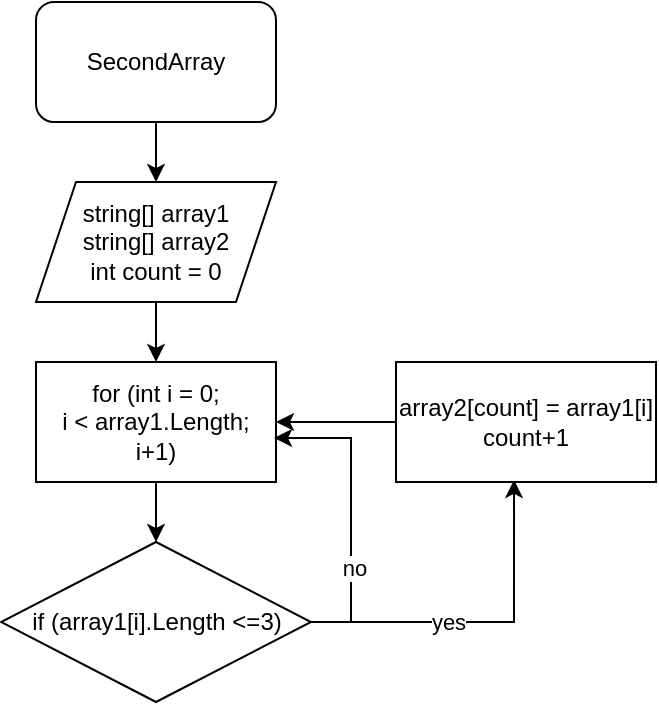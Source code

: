 <mxfile version="20.8.14" type="device"><diagram name="Страница 1" id="c-vTM8fA5gZ50u5d21qq"><mxGraphModel dx="832" dy="517" grid="1" gridSize="10" guides="1" tooltips="1" connect="1" arrows="1" fold="1" page="1" pageScale="1" pageWidth="827" pageHeight="1169" math="0" shadow="0"><root><mxCell id="0"/><mxCell id="1" parent="0"/><mxCell id="pNm6U84i3HCOaBOUqpIY-3" style="edgeStyle=orthogonalEdgeStyle;rounded=0;orthogonalLoop=1;jettySize=auto;html=1;exitX=0.5;exitY=1;exitDx=0;exitDy=0;entryX=0.5;entryY=0;entryDx=0;entryDy=0;" edge="1" parent="1" source="pNm6U84i3HCOaBOUqpIY-1" target="pNm6U84i3HCOaBOUqpIY-2"><mxGeometry relative="1" as="geometry"/></mxCell><mxCell id="pNm6U84i3HCOaBOUqpIY-1" value="SecondArray" style="rounded=1;whiteSpace=wrap;html=1;" vertex="1" parent="1"><mxGeometry x="200" y="40" width="120" height="60" as="geometry"/></mxCell><mxCell id="pNm6U84i3HCOaBOUqpIY-6" style="edgeStyle=orthogonalEdgeStyle;rounded=0;orthogonalLoop=1;jettySize=auto;html=1;exitX=0.5;exitY=1;exitDx=0;exitDy=0;entryX=0.5;entryY=0;entryDx=0;entryDy=0;" edge="1" parent="1" source="pNm6U84i3HCOaBOUqpIY-2" target="pNm6U84i3HCOaBOUqpIY-5"><mxGeometry relative="1" as="geometry"/></mxCell><mxCell id="pNm6U84i3HCOaBOUqpIY-2" value="string[] array1&lt;br&gt;string[] array2&lt;br&gt;int count = 0" style="shape=parallelogram;perimeter=parallelogramPerimeter;whiteSpace=wrap;html=1;fixedSize=1;" vertex="1" parent="1"><mxGeometry x="200" y="130" width="120" height="60" as="geometry"/></mxCell><mxCell id="pNm6U84i3HCOaBOUqpIY-8" style="edgeStyle=orthogonalEdgeStyle;rounded=0;orthogonalLoop=1;jettySize=auto;html=1;exitX=0.5;exitY=1;exitDx=0;exitDy=0;entryX=0.5;entryY=0;entryDx=0;entryDy=0;" edge="1" parent="1" source="pNm6U84i3HCOaBOUqpIY-5" target="pNm6U84i3HCOaBOUqpIY-7"><mxGeometry relative="1" as="geometry"/></mxCell><mxCell id="pNm6U84i3HCOaBOUqpIY-5" value="for (int i = 0;&lt;br&gt;i &amp;lt; array1.Length;&lt;br&gt;i+1)" style="rounded=0;whiteSpace=wrap;html=1;" vertex="1" parent="1"><mxGeometry x="200" y="220" width="120" height="60" as="geometry"/></mxCell><mxCell id="pNm6U84i3HCOaBOUqpIY-11" style="edgeStyle=orthogonalEdgeStyle;rounded=0;orthogonalLoop=1;jettySize=auto;html=1;exitX=1;exitY=0.5;exitDx=0;exitDy=0;entryX=0.454;entryY=0.983;entryDx=0;entryDy=0;entryPerimeter=0;" edge="1" parent="1" source="pNm6U84i3HCOaBOUqpIY-7" target="pNm6U84i3HCOaBOUqpIY-9"><mxGeometry relative="1" as="geometry"/></mxCell><mxCell id="pNm6U84i3HCOaBOUqpIY-13" value="yes" style="edgeLabel;html=1;align=center;verticalAlign=middle;resizable=0;points=[];" vertex="1" connectable="0" parent="pNm6U84i3HCOaBOUqpIY-11"><mxGeometry x="-0.217" relative="1" as="geometry"><mxPoint x="1" as="offset"/></mxGeometry></mxCell><mxCell id="pNm6U84i3HCOaBOUqpIY-12" style="edgeStyle=orthogonalEdgeStyle;rounded=0;orthogonalLoop=1;jettySize=auto;html=1;exitX=1;exitY=0.5;exitDx=0;exitDy=0;entryX=0.992;entryY=0.633;entryDx=0;entryDy=0;entryPerimeter=0;" edge="1" parent="1" source="pNm6U84i3HCOaBOUqpIY-7" target="pNm6U84i3HCOaBOUqpIY-5"><mxGeometry relative="1" as="geometry"/></mxCell><mxCell id="pNm6U84i3HCOaBOUqpIY-14" value="no" style="edgeLabel;html=1;align=center;verticalAlign=middle;resizable=0;points=[];" vertex="1" connectable="0" parent="pNm6U84i3HCOaBOUqpIY-12"><mxGeometry x="-0.375" relative="1" as="geometry"><mxPoint x="1" as="offset"/></mxGeometry></mxCell><mxCell id="pNm6U84i3HCOaBOUqpIY-7" value="if (array1[i].Length &amp;lt;=3)" style="rhombus;whiteSpace=wrap;html=1;" vertex="1" parent="1"><mxGeometry x="182.5" y="310" width="155" height="80" as="geometry"/></mxCell><mxCell id="pNm6U84i3HCOaBOUqpIY-10" style="edgeStyle=orthogonalEdgeStyle;rounded=0;orthogonalLoop=1;jettySize=auto;html=1;exitX=0;exitY=0.5;exitDx=0;exitDy=0;entryX=1;entryY=0.5;entryDx=0;entryDy=0;" edge="1" parent="1" source="pNm6U84i3HCOaBOUqpIY-9" target="pNm6U84i3HCOaBOUqpIY-5"><mxGeometry relative="1" as="geometry"/></mxCell><mxCell id="pNm6U84i3HCOaBOUqpIY-9" value="array2[count] = array1[i]&lt;br&gt;count+1" style="rounded=0;whiteSpace=wrap;html=1;" vertex="1" parent="1"><mxGeometry x="380" y="220" width="130" height="60" as="geometry"/></mxCell></root></mxGraphModel></diagram></mxfile>